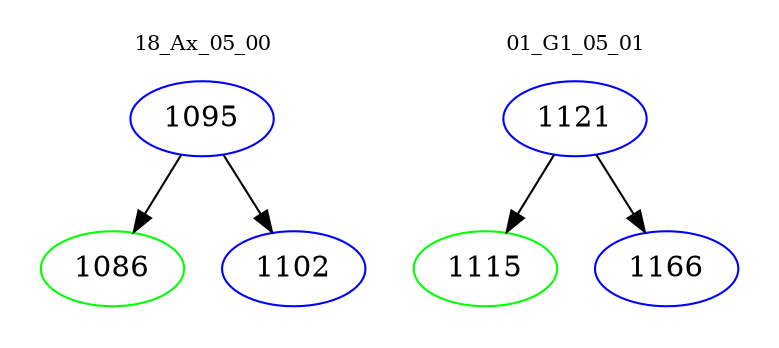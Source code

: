 digraph{
subgraph cluster_0 {
color = white
label = "18_Ax_05_00";
fontsize=10;
T0_1095 [label="1095", color="blue"]
T0_1095 -> T0_1086 [color="black"]
T0_1086 [label="1086", color="green"]
T0_1095 -> T0_1102 [color="black"]
T0_1102 [label="1102", color="blue"]
}
subgraph cluster_1 {
color = white
label = "01_G1_05_01";
fontsize=10;
T1_1121 [label="1121", color="blue"]
T1_1121 -> T1_1115 [color="black"]
T1_1115 [label="1115", color="green"]
T1_1121 -> T1_1166 [color="black"]
T1_1166 [label="1166", color="blue"]
}
}
